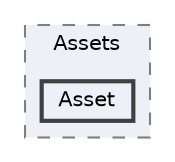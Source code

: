 digraph "C:/dev/c-cpp/C78Engine/C78Engine/src/C78E/Assets/Asset"
{
 // LATEX_PDF_SIZE
  bgcolor="transparent";
  edge [fontname=Helvetica,fontsize=10,labelfontname=Helvetica,labelfontsize=10];
  node [fontname=Helvetica,fontsize=10,shape=box,height=0.2,width=0.4];
  compound=true
  subgraph clusterdir_6040b2ffaedfa60e1ddfa743591d8b51 {
    graph [ bgcolor="#edf0f7", pencolor="grey50", label="Assets", fontname=Helvetica,fontsize=10 style="filled,dashed", URL="dir_6040b2ffaedfa60e1ddfa743591d8b51.html",tooltip=""]
  dir_d891629be55c9bf3eabc46d424e0e2b5 [label="Asset", fillcolor="#edf0f7", color="grey25", style="filled,bold", URL="dir_d891629be55c9bf3eabc46d424e0e2b5.html",tooltip=""];
  }
}
